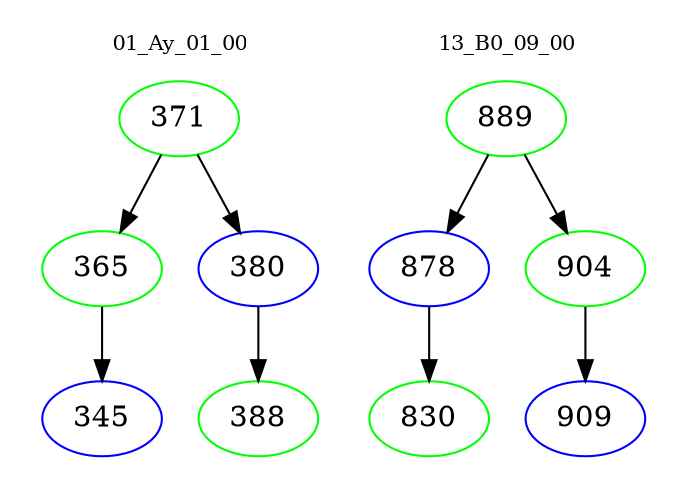 digraph{
subgraph cluster_0 {
color = white
label = "01_Ay_01_00";
fontsize=10;
T0_371 [label="371", color="green"]
T0_371 -> T0_365 [color="black"]
T0_365 [label="365", color="green"]
T0_365 -> T0_345 [color="black"]
T0_345 [label="345", color="blue"]
T0_371 -> T0_380 [color="black"]
T0_380 [label="380", color="blue"]
T0_380 -> T0_388 [color="black"]
T0_388 [label="388", color="green"]
}
subgraph cluster_1 {
color = white
label = "13_B0_09_00";
fontsize=10;
T1_889 [label="889", color="green"]
T1_889 -> T1_878 [color="black"]
T1_878 [label="878", color="blue"]
T1_878 -> T1_830 [color="black"]
T1_830 [label="830", color="green"]
T1_889 -> T1_904 [color="black"]
T1_904 [label="904", color="green"]
T1_904 -> T1_909 [color="black"]
T1_909 [label="909", color="blue"]
}
}
